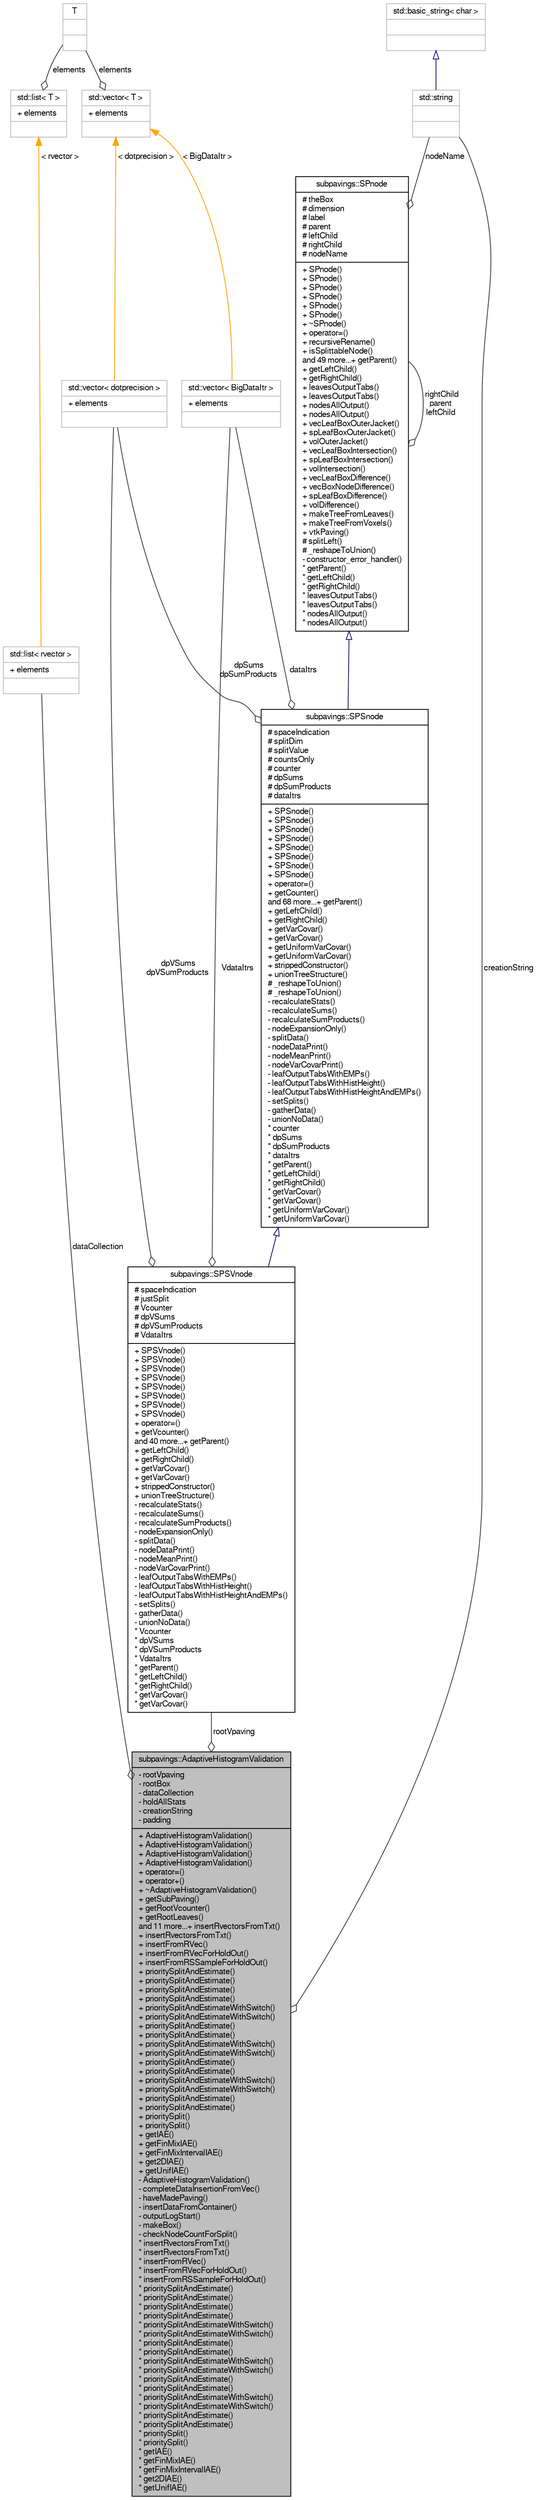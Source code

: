 digraph G
{
  edge [fontname="FreeSans",fontsize="10",labelfontname="FreeSans",labelfontsize="10"];
  node [fontname="FreeSans",fontsize="10",shape=record];
  Node1 [label="{subpavings::AdaptiveHistogramValidation\n|- rootVpaving\l- rootBox\l- dataCollection\l- holdAllStats\l- creationString\l- padding\l|+ AdaptiveHistogramValidation()\l+ AdaptiveHistogramValidation()\l+ AdaptiveHistogramValidation()\l+ AdaptiveHistogramValidation()\l+ operator=()\l+ operator+()\l+ ~AdaptiveHistogramValidation()\l+ getSubPaving()\l+ getRootVcounter()\l+ getRootLeaves()\land 11 more...+ insertRvectorsFromTxt()\l+ insertRvectorsFromTxt()\l+ insertFromRVec()\l+ insertFromRVecForHoldOut()\l+ insertFromRSSampleForHoldOut()\l+ prioritySplitAndEstimate()\l+ prioritySplitAndEstimate()\l+ prioritySplitAndEstimate()\l+ prioritySplitAndEstimate()\l+ prioritySplitAndEstimateWithSwitch()\l+ prioritySplitAndEstimateWithSwitch()\l+ prioritySplitAndEstimate()\l+ prioritySplitAndEstimate()\l+ prioritySplitAndEstimateWithSwitch()\l+ prioritySplitAndEstimateWithSwitch()\l+ prioritySplitAndEstimate()\l+ prioritySplitAndEstimate()\l+ prioritySplitAndEstimateWithSwitch()\l+ prioritySplitAndEstimateWithSwitch()\l+ prioritySplitAndEstimate()\l+ prioritySplitAndEstimate()\l+ prioritySplit()\l+ prioritySplit()\l+ getIAE()\l+ getFinMixIAE()\l+ getFinMixIntervalIAE()\l+ get2DIAE()\l+ getUnifIAE()\l- AdaptiveHistogramValidation()\l- completeDataInsertionFromVec()\l- haveMadePaving()\l- insertDataFromContainer()\l- outputLogStart()\l- makeBox()\l- checkNodeCountForSplit()\l* insertRvectorsFromTxt()\l* insertRvectorsFromTxt()\l* insertFromRVec()\l* insertFromRVecForHoldOut()\l* insertFromRSSampleForHoldOut()\l* prioritySplitAndEstimate()\l* prioritySplitAndEstimate()\l* prioritySplitAndEstimate()\l* prioritySplitAndEstimate()\l* prioritySplitAndEstimateWithSwitch()\l* prioritySplitAndEstimateWithSwitch()\l* prioritySplitAndEstimate()\l* prioritySplitAndEstimate()\l* prioritySplitAndEstimateWithSwitch()\l* prioritySplitAndEstimateWithSwitch()\l* prioritySplitAndEstimate()\l* prioritySplitAndEstimate()\l* prioritySplitAndEstimateWithSwitch()\l* prioritySplitAndEstimateWithSwitch()\l* prioritySplitAndEstimate()\l* prioritySplitAndEstimate()\l* prioritySplit()\l* prioritySplit()\l* getIAE()\l* getFinMixIAE()\l* getFinMixIntervalIAE()\l* get2DIAE()\l* getUnifIAE()\l}",height=0.2,width=0.4,color="black", fillcolor="grey75", style="filled" fontcolor="black"];
  Node2 -> Node1 [color="grey25",fontsize="10",style="solid",label=" dataCollection" ,arrowhead="odiamond",fontname="FreeSans"];
  Node2 [label="{std::list\< rvector \>\n|+ elements\l|}",height=0.2,width=0.4,color="grey75", fillcolor="white", style="filled"];
  Node3 -> Node2 [dir="back",color="orange",fontsize="10",style="solid",label=" \< rvector \>" ,fontname="FreeSans"];
  Node3 [label="{std::list\< T \>\n|+ elements\l|}",height=0.2,width=0.4,color="grey75", fillcolor="white", style="filled",tooltip="STL class."];
  Node4 -> Node3 [color="grey25",fontsize="10",style="solid",label=" elements" ,arrowhead="odiamond",fontname="FreeSans"];
  Node4 [label="{T\n||}",height=0.2,width=0.4,color="grey75", fillcolor="white", style="filled"];
  Node5 -> Node1 [color="grey25",fontsize="10",style="solid",label=" rootVpaving" ,arrowhead="odiamond",fontname="FreeSans"];
  Node5 [label="{subpavings::SPSVnode\n|# spaceIndication\l# justSplit\l# Vcounter\l# dpVSums\l# dpVSumProducts\l# VdataItrs\l|+ SPSVnode()\l+ SPSVnode()\l+ SPSVnode()\l+ SPSVnode()\l+ SPSVnode()\l+ SPSVnode()\l+ SPSVnode()\l+ SPSVnode()\l+ operator=()\l+ getVcounter()\land 40 more...+ getParent()\l+ getLeftChild()\l+ getRightChild()\l+ getVarCovar()\l+ getVarCovar()\l+ strippedConstructor()\l+ unionTreeStructure()\l- recalculateStats()\l- recalculateSums()\l- recalculateSumProducts()\l- nodeExpansionOnly()\l- splitData()\l- nodeDataPrint()\l- nodeMeanPrint()\l- nodeVarCovarPrint()\l- leafOutputTabsWithEMPs()\l- leafOutputTabsWithHistHeight()\l- leafOutputTabsWithHistHeightAndEMPs()\l- setSplits()\l- gatherData()\l- unionNoData()\l* Vcounter\l* dpVSums\l* dpVSumProducts\l* VdataItrs\l* getParent()\l* getLeftChild()\l* getRightChild()\l* getVarCovar()\l* getVarCovar()\l}",height=0.2,width=0.4,color="black", fillcolor="white", style="filled",URL="$classsubpavings_1_1SPSVnode.shtml",tooltip="A derived class based on SPSnode for processing sample data split to training and validation sets..."];
  Node6 -> Node5 [dir="back",color="midnightblue",fontsize="10",style="solid",arrowtail="onormal",fontname="FreeSans"];
  Node6 [label="{subpavings::SPSnode\n|# spaceIndication\l# splitDim\l# splitValue\l# countsOnly\l# counter\l# dpSums\l# dpSumProducts\l# dataItrs\l|+ SPSnode()\l+ SPSnode()\l+ SPSnode()\l+ SPSnode()\l+ SPSnode()\l+ SPSnode()\l+ SPSnode()\l+ SPSnode()\l+ operator=()\l+ getCounter()\land 68 more...+ getParent()\l+ getLeftChild()\l+ getRightChild()\l+ getVarCovar()\l+ getVarCovar()\l+ getUniformVarCovar()\l+ getUniformVarCovar()\l+ strippedConstructor()\l+ unionTreeStructure()\l# _reshapeToUnion()\l# _reshapeToUnion()\l- recalculateStats()\l- recalculateSums()\l- recalculateSumProducts()\l- nodeExpansionOnly()\l- splitData()\l- nodeDataPrint()\l- nodeMeanPrint()\l- nodeVarCovarPrint()\l- leafOutputTabsWithEMPs()\l- leafOutputTabsWithHistHeight()\l- leafOutputTabsWithHistHeightAndEMPs()\l- setSplits()\l- gatherData()\l- unionNoData()\l* counter\l* dpSums\l* dpSumProducts\l* dataItrs\l* getParent()\l* getLeftChild()\l* getRightChild()\l* getVarCovar()\l* getVarCovar()\l* getUniformVarCovar()\l* getUniformVarCovar()\l}",height=0.2,width=0.4,color="black", fillcolor="white", style="filled",URL="$classsubpavings_1_1SPSnode.shtml",tooltip="A derived class based on SPnode for processing sample data."];
  Node7 -> Node6 [dir="back",color="midnightblue",fontsize="10",style="solid",arrowtail="onormal",fontname="FreeSans"];
  Node7 [label="{subpavings::SPnode\n|# theBox\l# dimension\l# label\l# parent\l# leftChild\l# rightChild\l# nodeName\l|+ SPnode()\l+ SPnode()\l+ SPnode()\l+ SPnode()\l+ SPnode()\l+ SPnode()\l+ ~SPnode()\l+ operator=()\l+ recursiveRename()\l+ isSplittableNode()\land 49 more...+ getParent()\l+ getLeftChild()\l+ getRightChild()\l+ leavesOutputTabs()\l+ leavesOutputTabs()\l+ nodesAllOutput()\l+ nodesAllOutput()\l+ vecLeafBoxOuterJacket()\l+ spLeafBoxOuterJacket()\l+ volOuterJacket()\l+ vecLeafBoxIntersection()\l+ spLeafBoxIntersection()\l+ volIntersection()\l+ vecLeafBoxDifference()\l+ vecBoxNodeDifference()\l+ spLeafBoxDifference()\l+ volDifference()\l+ makeTreeFromLeaves()\l+ makeTreeFromVoxels()\l+ vtkPaving()\l# splitLeft()\l# _reshapeToUnion()\l- constructor_error_handler()\l* getParent()\l* getLeftChild()\l* getRightChild()\l* leavesOutputTabs()\l* leavesOutputTabs()\l* nodesAllOutput()\l* nodesAllOutput()\l}",height=0.2,width=0.4,color="black", fillcolor="white", style="filled",URL="$classsubpavings_1_1SPnode.shtml",tooltip="SPnodes are nodes in the representation of a subpaving as a binary tree."];
  Node7 -> Node7 [color="grey25",fontsize="10",style="solid",label=" rightChild\nparent\nleftChild" ,arrowhead="odiamond",fontname="FreeSans"];
  Node8 -> Node7 [color="grey25",fontsize="10",style="solid",label=" nodeName" ,arrowhead="odiamond",fontname="FreeSans"];
  Node8 [label="{std::string\n||}",height=0.2,width=0.4,color="grey75", fillcolor="white", style="filled",tooltip="STL class."];
  Node9 -> Node8 [dir="back",color="midnightblue",fontsize="10",style="solid",arrowtail="onormal",fontname="FreeSans"];
  Node9 [label="{std::basic_string\< char \>\n||}",height=0.2,width=0.4,color="grey75", fillcolor="white", style="filled",tooltip="STL class."];
  Node10 -> Node6 [color="grey25",fontsize="10",style="solid",label=" dataItrs" ,arrowhead="odiamond",fontname="FreeSans"];
  Node10 [label="{std::vector\< BigDataItr \>\n|+ elements\l|}",height=0.2,width=0.4,color="grey75", fillcolor="white", style="filled"];
  Node11 -> Node10 [dir="back",color="orange",fontsize="10",style="solid",label=" \< BigDataItr \>" ,fontname="FreeSans"];
  Node11 [label="{std::vector\< T \>\n|+ elements\l|}",height=0.2,width=0.4,color="grey75", fillcolor="white", style="filled",tooltip="STL class."];
  Node4 -> Node11 [color="grey25",fontsize="10",style="solid",label=" elements" ,arrowhead="odiamond",fontname="FreeSans"];
  Node12 -> Node6 [color="grey25",fontsize="10",style="solid",label=" dpSums\ndpSumProducts" ,arrowhead="odiamond",fontname="FreeSans"];
  Node12 [label="{std::vector\< dotprecision \>\n|+ elements\l|}",height=0.2,width=0.4,color="grey75", fillcolor="white", style="filled"];
  Node11 -> Node12 [dir="back",color="orange",fontsize="10",style="solid",label=" \< dotprecision \>" ,fontname="FreeSans"];
  Node10 -> Node5 [color="grey25",fontsize="10",style="solid",label=" VdataItrs" ,arrowhead="odiamond",fontname="FreeSans"];
  Node12 -> Node5 [color="grey25",fontsize="10",style="solid",label=" dpVSums\ndpVSumProducts" ,arrowhead="odiamond",fontname="FreeSans"];
  Node8 -> Node1 [color="grey25",fontsize="10",style="solid",label=" creationString" ,arrowhead="odiamond",fontname="FreeSans"];
}
